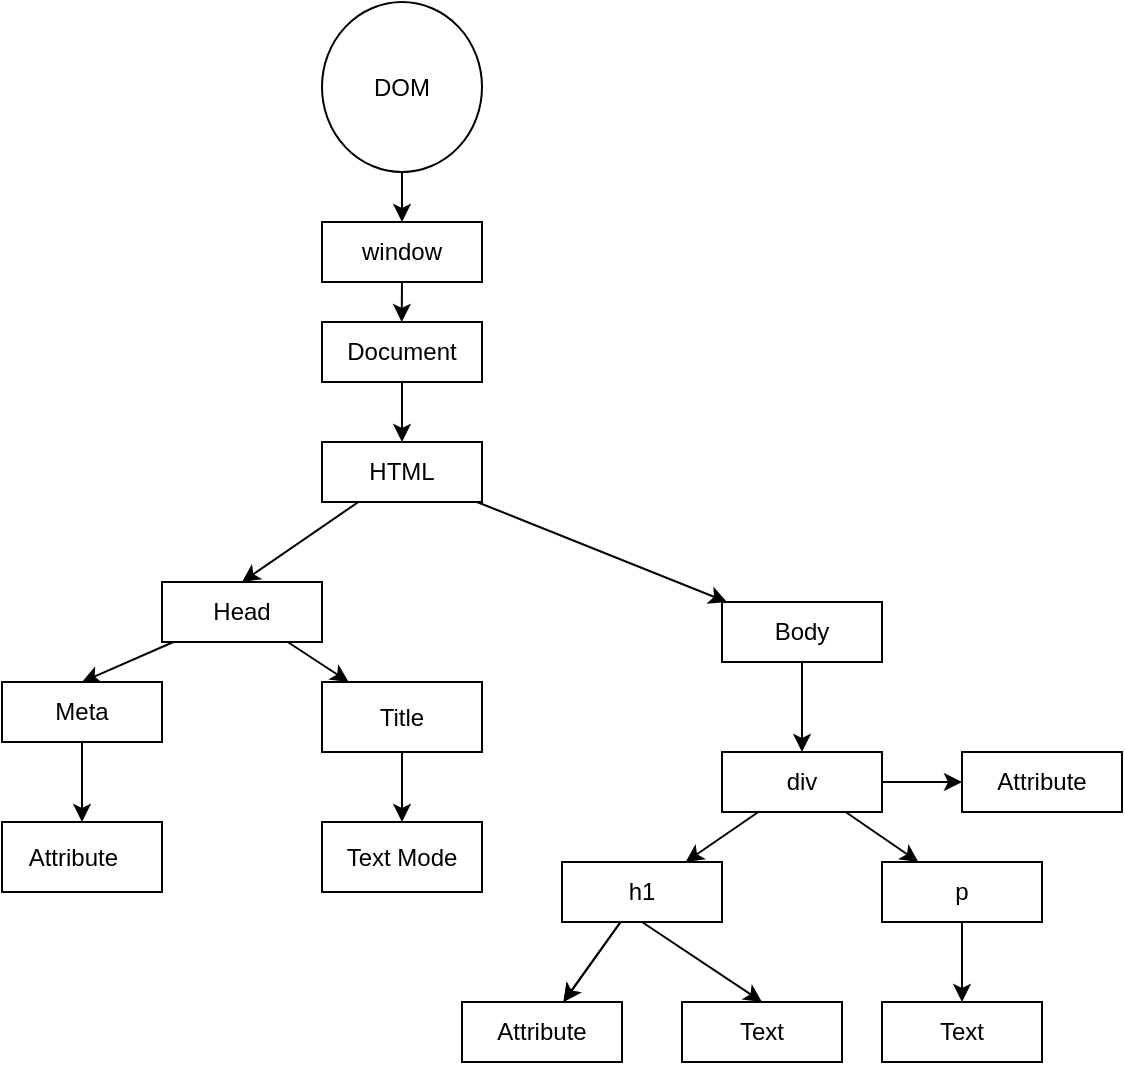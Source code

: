 <mxfile>
    <diagram id="-h46wAfWeGQ3DCeI24P6" name="Page-1">
        <mxGraphModel dx="763" dy="536" grid="1" gridSize="10" guides="1" tooltips="1" connect="1" arrows="1" fold="1" page="1" pageScale="1" pageWidth="850" pageHeight="1100" math="0" shadow="0">
            <root>
                <mxCell id="0"/>
                <mxCell id="1" parent="0"/>
                <mxCell id="51" style="edgeStyle=none;html=1;exitX=0.5;exitY=1;exitDx=0;exitDy=0;" edge="1" parent="1" source="2">
                    <mxGeometry relative="1" as="geometry">
                        <mxPoint x="319.857" y="170" as="targetPoint"/>
                    </mxGeometry>
                </mxCell>
                <mxCell id="2" value="window" style="rounded=0;whiteSpace=wrap;html=1;" vertex="1" parent="1">
                    <mxGeometry x="280" y="120" width="80" height="30" as="geometry"/>
                </mxCell>
                <mxCell id="10" value="" style="edgeStyle=none;html=1;entryX=0.5;entryY=0;entryDx=0;entryDy=0;" edge="1" parent="1" source="5" target="15">
                    <mxGeometry relative="1" as="geometry">
                        <mxPoint x="240" y="360" as="targetPoint"/>
                    </mxGeometry>
                </mxCell>
                <mxCell id="29" value="" style="edgeStyle=none;html=1;" edge="1" parent="1" source="5" target="28">
                    <mxGeometry relative="1" as="geometry"/>
                </mxCell>
                <mxCell id="5" value="HTML" style="whiteSpace=wrap;html=1;" vertex="1" parent="1">
                    <mxGeometry x="280" y="230" width="80" height="30" as="geometry"/>
                </mxCell>
                <mxCell id="14" value="" style="edgeStyle=none;html=1;" edge="1" parent="1" source="13" target="5">
                    <mxGeometry relative="1" as="geometry"/>
                </mxCell>
                <mxCell id="13" value="Document" style="whiteSpace=wrap;html=1;" vertex="1" parent="1">
                    <mxGeometry x="280" y="170" width="80" height="30" as="geometry"/>
                </mxCell>
                <mxCell id="20" value="" style="edgeStyle=none;html=1;entryX=0.5;entryY=0;entryDx=0;entryDy=0;" edge="1" parent="1" source="15" target="18">
                    <mxGeometry relative="1" as="geometry">
                        <mxPoint x="240" y="455" as="targetPoint"/>
                    </mxGeometry>
                </mxCell>
                <mxCell id="22" value="" style="edgeStyle=none;html=1;" edge="1" parent="1" source="15" target="21">
                    <mxGeometry relative="1" as="geometry"/>
                </mxCell>
                <mxCell id="15" value="Head" style="whiteSpace=wrap;html=1;" vertex="1" parent="1">
                    <mxGeometry x="200" y="300" width="80" height="30" as="geometry"/>
                </mxCell>
                <mxCell id="24" value="" style="edgeStyle=none;html=1;" edge="1" parent="1" source="18" target="23">
                    <mxGeometry relative="1" as="geometry"/>
                </mxCell>
                <mxCell id="18" value="Meta" style="whiteSpace=wrap;html=1;" vertex="1" parent="1">
                    <mxGeometry x="120" y="350" width="80" height="30" as="geometry"/>
                </mxCell>
                <mxCell id="27" value="" style="edgeStyle=none;html=1;" edge="1" parent="1" source="21" target="25">
                    <mxGeometry relative="1" as="geometry"/>
                </mxCell>
                <mxCell id="21" value="Title" style="whiteSpace=wrap;html=1;" vertex="1" parent="1">
                    <mxGeometry x="280" y="350" width="80" height="35" as="geometry"/>
                </mxCell>
                <mxCell id="23" value="Attribute&lt;span style=&quot;white-space: pre;&quot;&gt;&#9;&lt;/span&gt;" style="whiteSpace=wrap;html=1;" vertex="1" parent="1">
                    <mxGeometry x="120" y="420" width="80" height="35" as="geometry"/>
                </mxCell>
                <mxCell id="25" value="Text Mode" style="whiteSpace=wrap;html=1;" vertex="1" parent="1">
                    <mxGeometry x="280" y="420" width="80" height="35" as="geometry"/>
                </mxCell>
                <mxCell id="32" value="" style="edgeStyle=none;html=1;" edge="1" parent="1" source="28" target="31">
                    <mxGeometry relative="1" as="geometry"/>
                </mxCell>
                <mxCell id="28" value="Body" style="whiteSpace=wrap;html=1;" vertex="1" parent="1">
                    <mxGeometry x="480" y="310" width="80" height="30" as="geometry"/>
                </mxCell>
                <mxCell id="34" value="" style="edgeStyle=none;html=1;" edge="1" parent="1" source="31" target="33">
                    <mxGeometry relative="1" as="geometry"/>
                </mxCell>
                <mxCell id="36" value="" style="edgeStyle=none;html=1;" edge="1" parent="1" source="31" target="35">
                    <mxGeometry relative="1" as="geometry"/>
                </mxCell>
                <mxCell id="39" value="" style="edgeStyle=none;html=1;" edge="1" parent="1" source="31" target="38">
                    <mxGeometry relative="1" as="geometry"/>
                </mxCell>
                <mxCell id="31" value="div" style="whiteSpace=wrap;html=1;" vertex="1" parent="1">
                    <mxGeometry x="480" y="385" width="80" height="30" as="geometry"/>
                </mxCell>
                <mxCell id="33" value="Attribute" style="whiteSpace=wrap;html=1;" vertex="1" parent="1">
                    <mxGeometry x="600" y="385" width="80" height="30" as="geometry"/>
                </mxCell>
                <mxCell id="41" value="" style="edgeStyle=none;html=1;" edge="1" parent="1" source="35" target="40">
                    <mxGeometry relative="1" as="geometry"/>
                </mxCell>
                <mxCell id="43" value="" style="edgeStyle=none;html=1;" edge="1" parent="1" source="35" target="40">
                    <mxGeometry relative="1" as="geometry"/>
                </mxCell>
                <mxCell id="44" style="edgeStyle=none;html=1;exitX=0.5;exitY=1;exitDx=0;exitDy=0;entryX=0.5;entryY=0;entryDx=0;entryDy=0;" edge="1" parent="1" source="35" target="42">
                    <mxGeometry relative="1" as="geometry"/>
                </mxCell>
                <mxCell id="35" value="h1" style="whiteSpace=wrap;html=1;" vertex="1" parent="1">
                    <mxGeometry x="400" y="440" width="80" height="30" as="geometry"/>
                </mxCell>
                <mxCell id="46" style="edgeStyle=none;html=1;exitX=0.5;exitY=1;exitDx=0;exitDy=0;entryX=0.5;entryY=0;entryDx=0;entryDy=0;" edge="1" parent="1" source="38" target="45">
                    <mxGeometry relative="1" as="geometry"/>
                </mxCell>
                <mxCell id="38" value="p" style="whiteSpace=wrap;html=1;" vertex="1" parent="1">
                    <mxGeometry x="560" y="440" width="80" height="30" as="geometry"/>
                </mxCell>
                <mxCell id="40" value="Attribute" style="whiteSpace=wrap;html=1;" vertex="1" parent="1">
                    <mxGeometry x="350" y="510" width="80" height="30" as="geometry"/>
                </mxCell>
                <mxCell id="42" value="Text" style="whiteSpace=wrap;html=1;" vertex="1" parent="1">
                    <mxGeometry x="460" y="510" width="80" height="30" as="geometry"/>
                </mxCell>
                <mxCell id="45" value="Text" style="whiteSpace=wrap;html=1;" vertex="1" parent="1">
                    <mxGeometry x="560" y="510" width="80" height="30" as="geometry"/>
                </mxCell>
                <mxCell id="50" style="edgeStyle=none;html=1;exitX=0.5;exitY=1;exitDx=0;exitDy=0;" edge="1" parent="1" source="48">
                    <mxGeometry relative="1" as="geometry">
                        <mxPoint x="320" y="120" as="targetPoint"/>
                    </mxGeometry>
                </mxCell>
                <mxCell id="48" value="DOM" style="ellipse;whiteSpace=wrap;html=1;" vertex="1" parent="1">
                    <mxGeometry x="280" y="10" width="80" height="85" as="geometry"/>
                </mxCell>
            </root>
        </mxGraphModel>
    </diagram>
</mxfile>